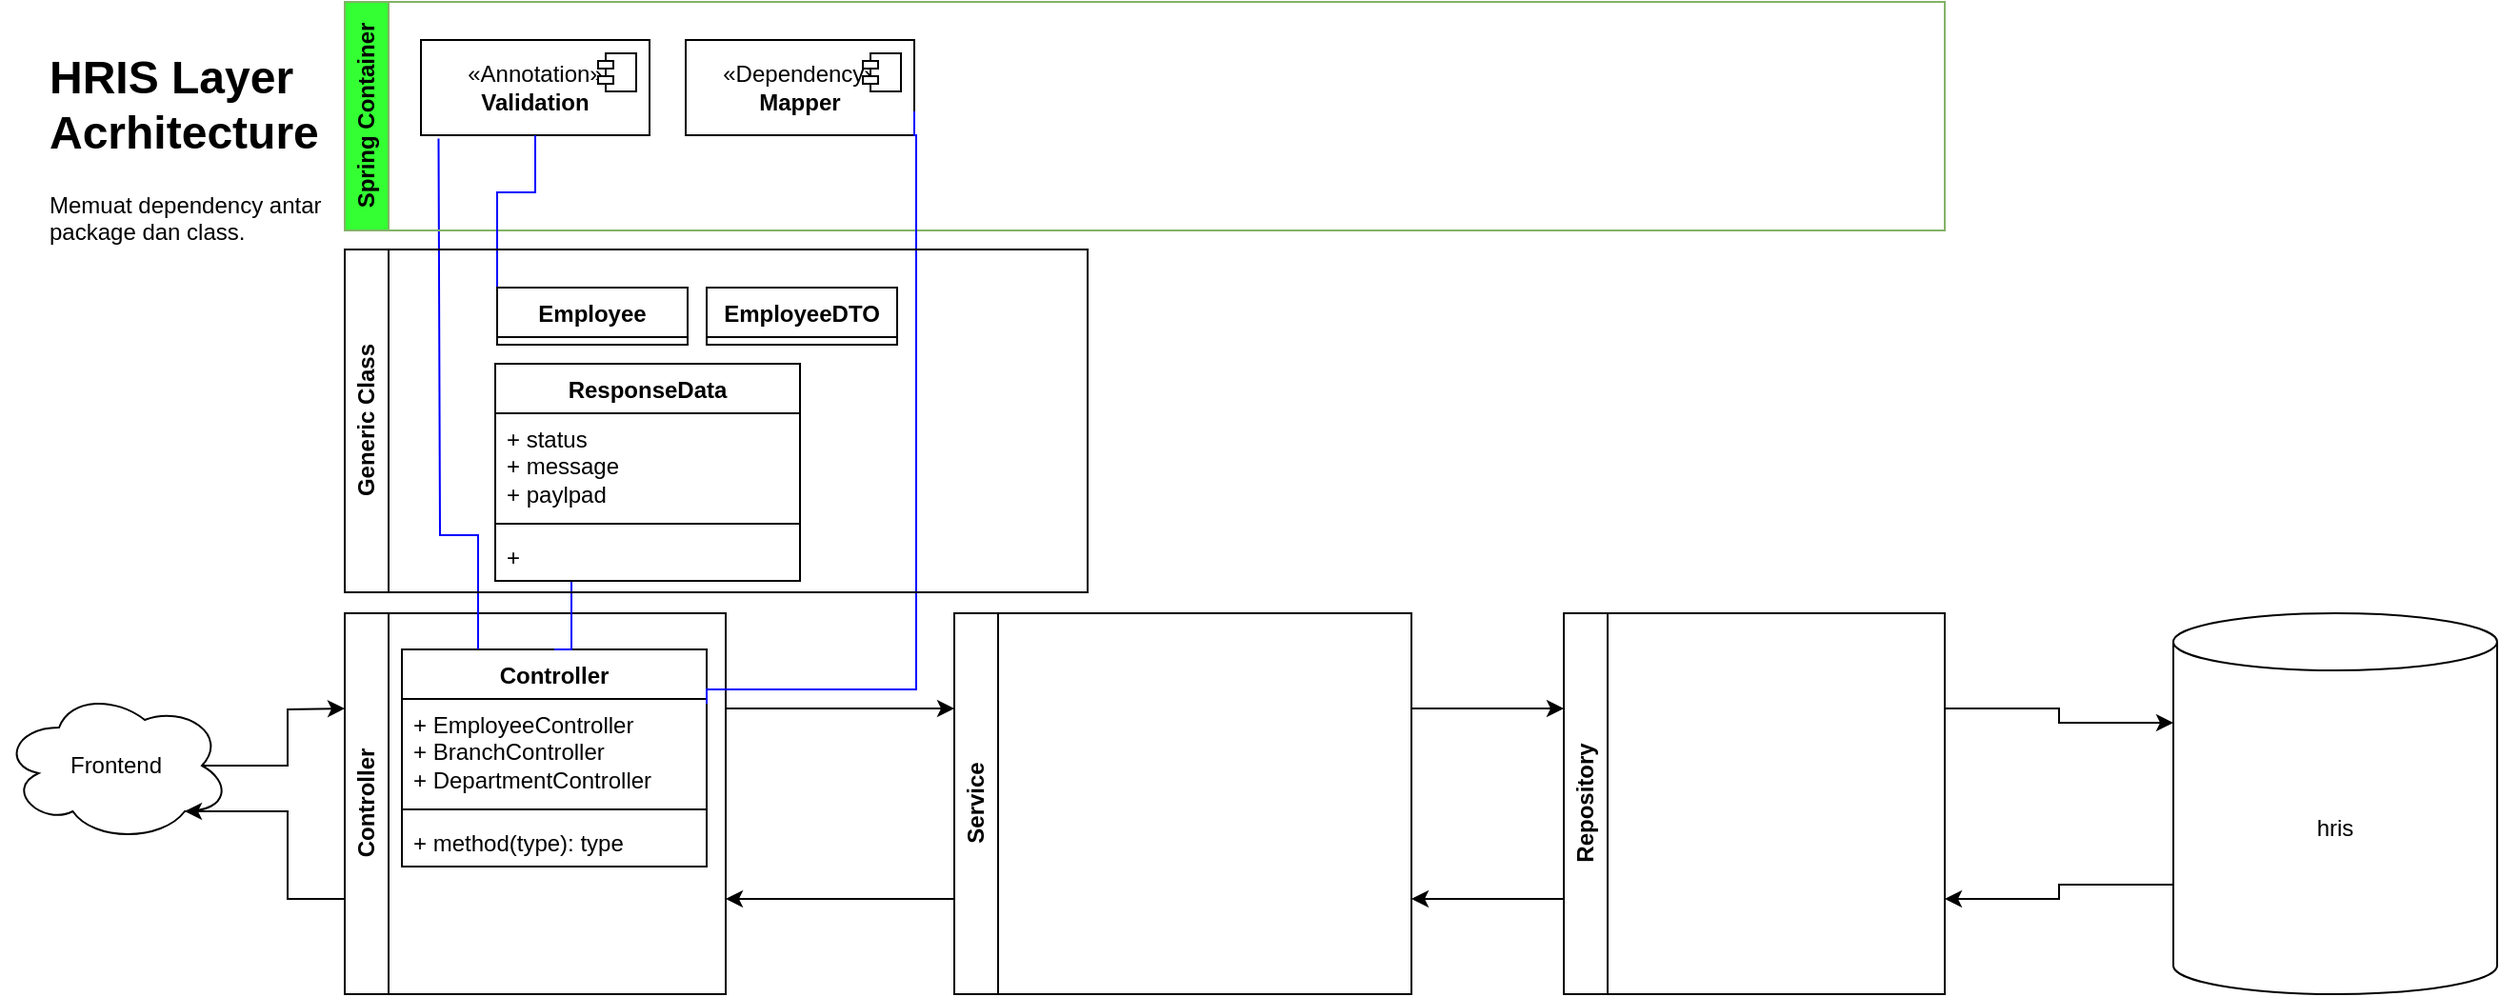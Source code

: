 <mxfile version="22.1.5" type="github" pages="5">
  <diagram name="Layer Architecture" id="UCrYf236vS9NTEXYpIBE">
    <mxGraphModel dx="2095" dy="1284" grid="1" gridSize="10" guides="1" tooltips="1" connect="1" arrows="1" fold="1" page="1" pageScale="1" pageWidth="1169" pageHeight="827" math="0" shadow="0">
      <root>
        <mxCell id="0" />
        <mxCell id="1" parent="0" />
        <mxCell id="ccGiKAOtUAh71gRQas-K-1" style="edgeStyle=orthogonalEdgeStyle;rounded=0;orthogonalLoop=1;jettySize=auto;html=1;exitX=1;exitY=0.25;exitDx=0;exitDy=0;entryX=0;entryY=0.25;entryDx=0;entryDy=0;" parent="1" source="3Y9ApGFQtoccB5MLMESt-1" target="3Y9ApGFQtoccB5MLMESt-2" edge="1">
          <mxGeometry relative="1" as="geometry" />
        </mxCell>
        <mxCell id="3Y9ApGFQtoccB5MLMESt-1" value="Controller" style="swimlane;horizontal=0;whiteSpace=wrap;html=1;" parent="1" vertex="1">
          <mxGeometry x="40" y="241" width="200" height="200" as="geometry" />
        </mxCell>
        <mxCell id="HUeQ17GyRzUXmErAIR5Y-10" value="Controller" style="swimlane;fontStyle=1;align=center;verticalAlign=top;childLayout=stackLayout;horizontal=1;startSize=26;horizontalStack=0;resizeParent=1;resizeParentMax=0;resizeLast=0;collapsible=1;marginBottom=0;whiteSpace=wrap;html=1;" vertex="1" parent="3Y9ApGFQtoccB5MLMESt-1">
          <mxGeometry x="30" y="19" width="160" height="114" as="geometry" />
        </mxCell>
        <mxCell id="HUeQ17GyRzUXmErAIR5Y-11" value="+ EmployeeController&lt;br&gt;+ BranchController&lt;br&gt;+ DepartmentController" style="text;strokeColor=none;fillColor=none;align=left;verticalAlign=top;spacingLeft=4;spacingRight=4;overflow=hidden;rotatable=0;points=[[0,0.5],[1,0.5]];portConstraint=eastwest;whiteSpace=wrap;html=1;" vertex="1" parent="HUeQ17GyRzUXmErAIR5Y-10">
          <mxGeometry y="26" width="160" height="54" as="geometry" />
        </mxCell>
        <mxCell id="HUeQ17GyRzUXmErAIR5Y-12" value="" style="line;strokeWidth=1;fillColor=none;align=left;verticalAlign=middle;spacingTop=-1;spacingLeft=3;spacingRight=3;rotatable=0;labelPosition=right;points=[];portConstraint=eastwest;strokeColor=inherit;" vertex="1" parent="HUeQ17GyRzUXmErAIR5Y-10">
          <mxGeometry y="80" width="160" height="8" as="geometry" />
        </mxCell>
        <mxCell id="HUeQ17GyRzUXmErAIR5Y-13" value="+ method(type): type" style="text;strokeColor=none;fillColor=none;align=left;verticalAlign=top;spacingLeft=4;spacingRight=4;overflow=hidden;rotatable=0;points=[[0,0.5],[1,0.5]];portConstraint=eastwest;whiteSpace=wrap;html=1;" vertex="1" parent="HUeQ17GyRzUXmErAIR5Y-10">
          <mxGeometry y="88" width="160" height="26" as="geometry" />
        </mxCell>
        <mxCell id="ccGiKAOtUAh71gRQas-K-2" style="edgeStyle=orthogonalEdgeStyle;rounded=0;orthogonalLoop=1;jettySize=auto;html=1;exitX=0;exitY=0.75;exitDx=0;exitDy=0;entryX=1;entryY=0.75;entryDx=0;entryDy=0;" parent="1" source="3Y9ApGFQtoccB5MLMESt-2" target="3Y9ApGFQtoccB5MLMESt-1" edge="1">
          <mxGeometry relative="1" as="geometry" />
        </mxCell>
        <mxCell id="ccGiKAOtUAh71gRQas-K-3" style="edgeStyle=orthogonalEdgeStyle;rounded=0;orthogonalLoop=1;jettySize=auto;html=1;exitX=1;exitY=0.25;exitDx=0;exitDy=0;entryX=0;entryY=0.25;entryDx=0;entryDy=0;" parent="1" source="3Y9ApGFQtoccB5MLMESt-2" target="3Y9ApGFQtoccB5MLMESt-3" edge="1">
          <mxGeometry relative="1" as="geometry" />
        </mxCell>
        <mxCell id="3Y9ApGFQtoccB5MLMESt-2" value="Service" style="swimlane;horizontal=0;whiteSpace=wrap;html=1;" parent="1" vertex="1">
          <mxGeometry x="360" y="241" width="240" height="200" as="geometry" />
        </mxCell>
        <mxCell id="ccGiKAOtUAh71gRQas-K-4" style="edgeStyle=orthogonalEdgeStyle;rounded=0;orthogonalLoop=1;jettySize=auto;html=1;exitX=0;exitY=0.75;exitDx=0;exitDy=0;entryX=1;entryY=0.75;entryDx=0;entryDy=0;" parent="1" source="3Y9ApGFQtoccB5MLMESt-3" target="3Y9ApGFQtoccB5MLMESt-2" edge="1">
          <mxGeometry relative="1" as="geometry" />
        </mxCell>
        <mxCell id="3Y9ApGFQtoccB5MLMESt-3" value="Repository" style="swimlane;horizontal=0;whiteSpace=wrap;html=1;" parent="1" vertex="1">
          <mxGeometry x="680" y="241" width="200" height="200" as="geometry" />
        </mxCell>
        <mxCell id="3Y9ApGFQtoccB5MLMESt-4" value="&lt;h1&gt;HRIS Layer Acrhitecture&lt;/h1&gt;&lt;p&gt;Memuat dependency antar package dan class.&lt;/p&gt;" style="text;html=1;strokeColor=none;fillColor=none;spacing=5;spacingTop=-20;whiteSpace=wrap;overflow=hidden;rounded=0;" parent="1" vertex="1">
          <mxGeometry x="-120" y="-60" width="190" height="120" as="geometry" />
        </mxCell>
        <mxCell id="ccGiKAOtUAh71gRQas-K-6" style="edgeStyle=orthogonalEdgeStyle;rounded=0;orthogonalLoop=1;jettySize=auto;html=1;exitX=0;exitY=0;exitDx=0;exitDy=142.5;exitPerimeter=0;entryX=1;entryY=0.75;entryDx=0;entryDy=0;" parent="1" source="3Y9ApGFQtoccB5MLMESt-5" target="3Y9ApGFQtoccB5MLMESt-3" edge="1">
          <mxGeometry relative="1" as="geometry" />
        </mxCell>
        <mxCell id="3Y9ApGFQtoccB5MLMESt-5" value="hris" style="shape=cylinder3;whiteSpace=wrap;html=1;boundedLbl=1;backgroundOutline=1;size=15;" parent="1" vertex="1">
          <mxGeometry x="1000" y="241" width="170" height="200" as="geometry" />
        </mxCell>
        <mxCell id="ccGiKAOtUAh71gRQas-K-9" style="edgeStyle=orthogonalEdgeStyle;rounded=0;orthogonalLoop=1;jettySize=auto;html=1;exitX=0.875;exitY=0.5;exitDx=0;exitDy=0;exitPerimeter=0;" parent="1" source="3Y9ApGFQtoccB5MLMESt-6" edge="1">
          <mxGeometry relative="1" as="geometry">
            <mxPoint x="40" y="291" as="targetPoint" />
          </mxGeometry>
        </mxCell>
        <mxCell id="3Y9ApGFQtoccB5MLMESt-6" value="Frontend" style="ellipse;shape=cloud;whiteSpace=wrap;html=1;" parent="1" vertex="1">
          <mxGeometry x="-140" y="281" width="120" height="80" as="geometry" />
        </mxCell>
        <mxCell id="ccGiKAOtUAh71gRQas-K-5" style="edgeStyle=orthogonalEdgeStyle;rounded=0;orthogonalLoop=1;jettySize=auto;html=1;exitX=1;exitY=0.25;exitDx=0;exitDy=0;entryX=0;entryY=0;entryDx=0;entryDy=57.5;entryPerimeter=0;" parent="1" source="3Y9ApGFQtoccB5MLMESt-3" target="3Y9ApGFQtoccB5MLMESt-5" edge="1">
          <mxGeometry relative="1" as="geometry" />
        </mxCell>
        <mxCell id="ccGiKAOtUAh71gRQas-K-8" style="edgeStyle=orthogonalEdgeStyle;rounded=0;orthogonalLoop=1;jettySize=auto;html=1;exitX=0;exitY=0.75;exitDx=0;exitDy=0;entryX=0.8;entryY=0.8;entryDx=0;entryDy=0;entryPerimeter=0;" parent="1" source="3Y9ApGFQtoccB5MLMESt-1" target="3Y9ApGFQtoccB5MLMESt-6" edge="1">
          <mxGeometry relative="1" as="geometry" />
        </mxCell>
        <mxCell id="HUeQ17GyRzUXmErAIR5Y-3" value="" style="endArrow=none;html=1;rounded=0;entryX=0.077;entryY=1.036;entryDx=0;entryDy=0;exitX=0.25;exitY=0;exitDx=0;exitDy=0;entryPerimeter=0;strokeColor=#0000FF;" edge="1" parent="1" source="HUeQ17GyRzUXmErAIR5Y-10" target="ccGiKAOtUAh71gRQas-K-10">
          <mxGeometry width="50" height="50" relative="1" as="geometry">
            <mxPoint x="430" y="170" as="sourcePoint" />
            <mxPoint x="480" y="120" as="targetPoint" />
            <Array as="points">
              <mxPoint x="110" y="200" />
              <mxPoint x="90" y="200" />
            </Array>
          </mxGeometry>
        </mxCell>
        <mxCell id="HUeQ17GyRzUXmErAIR5Y-4" value="Spring Container" style="swimlane;horizontal=0;whiteSpace=wrap;html=1;fillColor=#33FF33;strokeColor=#82b366;fillStyle=solid;labelBackgroundColor=none;gradientColor=none;" vertex="1" parent="1">
          <mxGeometry x="40" y="-80" width="840" height="120" as="geometry" />
        </mxCell>
        <mxCell id="ccGiKAOtUAh71gRQas-K-10" value="«Annotation»&lt;br&gt;&lt;b&gt;Validation&lt;/b&gt;" style="html=1;dropTarget=0;whiteSpace=wrap;" parent="HUeQ17GyRzUXmErAIR5Y-4" vertex="1">
          <mxGeometry x="40" y="20" width="120" height="50" as="geometry" />
        </mxCell>
        <mxCell id="ccGiKAOtUAh71gRQas-K-11" value="" style="shape=module;jettyWidth=8;jettyHeight=4;" parent="ccGiKAOtUAh71gRQas-K-10" vertex="1">
          <mxGeometry x="1" width="20" height="20" relative="1" as="geometry">
            <mxPoint x="-27" y="7" as="offset" />
          </mxGeometry>
        </mxCell>
        <mxCell id="KEICZuXnZ4ItDAZnTdmD-1" value="«Dependency»&lt;br&gt;&lt;b&gt;Mapper&lt;/b&gt;" style="html=1;dropTarget=0;whiteSpace=wrap;" vertex="1" parent="HUeQ17GyRzUXmErAIR5Y-4">
          <mxGeometry x="179" y="20" width="120" height="50" as="geometry" />
        </mxCell>
        <mxCell id="KEICZuXnZ4ItDAZnTdmD-2" value="" style="shape=module;jettyWidth=8;jettyHeight=4;" vertex="1" parent="KEICZuXnZ4ItDAZnTdmD-1">
          <mxGeometry x="1" width="20" height="20" relative="1" as="geometry">
            <mxPoint x="-27" y="7" as="offset" />
          </mxGeometry>
        </mxCell>
        <mxCell id="HUeQ17GyRzUXmErAIR5Y-9" value="" style="endArrow=none;html=1;rounded=0;entryX=0;entryY=0;entryDx=0;entryDy=0;exitX=0.5;exitY=1;exitDx=0;exitDy=0;strokeColor=#0000FF;" edge="1" parent="1" source="ccGiKAOtUAh71gRQas-K-10" target="HUeQ17GyRzUXmErAIR5Y-5">
          <mxGeometry width="50" height="50" relative="1" as="geometry">
            <mxPoint x="430" y="180" as="sourcePoint" />
            <mxPoint x="480" y="130" as="targetPoint" />
            <Array as="points">
              <mxPoint x="140" y="20" />
              <mxPoint x="120" y="20" />
            </Array>
          </mxGeometry>
        </mxCell>
        <mxCell id="HUeQ17GyRzUXmErAIR5Y-18" style="edgeStyle=orthogonalEdgeStyle;rounded=0;orthogonalLoop=1;jettySize=auto;html=1;exitX=0.5;exitY=0;exitDx=0;exitDy=0;entryX=0.25;entryY=1;entryDx=0;entryDy=0;strokeColor=#0000FF;endArrow=none;endFill=0;" edge="1" parent="1" source="HUeQ17GyRzUXmErAIR5Y-10" target="HUeQ17GyRzUXmErAIR5Y-14">
          <mxGeometry relative="1" as="geometry" />
        </mxCell>
        <mxCell id="KEICZuXnZ4ItDAZnTdmD-3" style="edgeStyle=orthogonalEdgeStyle;rounded=0;orthogonalLoop=1;jettySize=auto;html=1;exitX=1;exitY=0.75;exitDx=0;exitDy=0;entryX=1;entryY=0.25;entryDx=0;entryDy=0;endArrow=none;endFill=0;strokeColor=#0000FF;" edge="1" parent="1" source="KEICZuXnZ4ItDAZnTdmD-1" target="HUeQ17GyRzUXmErAIR5Y-10">
          <mxGeometry relative="1" as="geometry">
            <Array as="points">
              <mxPoint x="339" y="-10" />
              <mxPoint x="340" y="-10" />
              <mxPoint x="340" y="281" />
            </Array>
          </mxGeometry>
        </mxCell>
        <mxCell id="KEICZuXnZ4ItDAZnTdmD-8" value="Generic Class" style="swimlane;horizontal=0;whiteSpace=wrap;html=1;" vertex="1" parent="1">
          <mxGeometry x="40" y="50" width="390" height="180" as="geometry" />
        </mxCell>
        <mxCell id="HUeQ17GyRzUXmErAIR5Y-5" value="Employee" style="swimlane;fontStyle=1;align=center;verticalAlign=top;childLayout=stackLayout;horizontal=1;startSize=26;horizontalStack=0;resizeParent=1;resizeParentMax=0;resizeLast=0;collapsible=1;marginBottom=0;whiteSpace=wrap;html=1;" vertex="1" collapsed="1" parent="KEICZuXnZ4ItDAZnTdmD-8">
          <mxGeometry x="80" y="20" width="100" height="30" as="geometry">
            <mxRectangle x="96" y="60" width="160" height="86" as="alternateBounds" />
          </mxGeometry>
        </mxCell>
        <mxCell id="HUeQ17GyRzUXmErAIR5Y-6" value="+ field: type" style="text;strokeColor=none;fillColor=none;align=left;verticalAlign=top;spacingLeft=4;spacingRight=4;overflow=hidden;rotatable=0;points=[[0,0.5],[1,0.5]];portConstraint=eastwest;whiteSpace=wrap;html=1;" vertex="1" parent="HUeQ17GyRzUXmErAIR5Y-5">
          <mxGeometry y="26" width="160" height="26" as="geometry" />
        </mxCell>
        <mxCell id="HUeQ17GyRzUXmErAIR5Y-7" value="" style="line;strokeWidth=1;fillColor=none;align=left;verticalAlign=middle;spacingTop=-1;spacingLeft=3;spacingRight=3;rotatable=0;labelPosition=right;points=[];portConstraint=eastwest;strokeColor=inherit;" vertex="1" parent="HUeQ17GyRzUXmErAIR5Y-5">
          <mxGeometry y="52" width="160" height="8" as="geometry" />
        </mxCell>
        <mxCell id="HUeQ17GyRzUXmErAIR5Y-8" value="+ method(type): type" style="text;strokeColor=none;fillColor=none;align=left;verticalAlign=top;spacingLeft=4;spacingRight=4;overflow=hidden;rotatable=0;points=[[0,0.5],[1,0.5]];portConstraint=eastwest;whiteSpace=wrap;html=1;" vertex="1" parent="HUeQ17GyRzUXmErAIR5Y-5">
          <mxGeometry y="60" width="160" height="26" as="geometry" />
        </mxCell>
        <mxCell id="HUeQ17GyRzUXmErAIR5Y-14" value="ResponseData" style="swimlane;fontStyle=1;align=center;verticalAlign=top;childLayout=stackLayout;horizontal=1;startSize=26;horizontalStack=0;resizeParent=1;resizeParentMax=0;resizeLast=0;collapsible=1;marginBottom=0;whiteSpace=wrap;html=1;" vertex="1" parent="KEICZuXnZ4ItDAZnTdmD-8">
          <mxGeometry x="79" y="60" width="160" height="114" as="geometry">
            <mxRectangle x="96" y="100" width="100" height="30" as="alternateBounds" />
          </mxGeometry>
        </mxCell>
        <mxCell id="HUeQ17GyRzUXmErAIR5Y-15" value="+ status&lt;br&gt;+ message&lt;br&gt;+ paylpad" style="text;strokeColor=none;fillColor=none;align=left;verticalAlign=top;spacingLeft=4;spacingRight=4;overflow=hidden;rotatable=0;points=[[0,0.5],[1,0.5]];portConstraint=eastwest;whiteSpace=wrap;html=1;" vertex="1" parent="HUeQ17GyRzUXmErAIR5Y-14">
          <mxGeometry y="26" width="160" height="54" as="geometry" />
        </mxCell>
        <mxCell id="HUeQ17GyRzUXmErAIR5Y-16" value="" style="line;strokeWidth=1;fillColor=none;align=left;verticalAlign=middle;spacingTop=-1;spacingLeft=3;spacingRight=3;rotatable=0;labelPosition=right;points=[];portConstraint=eastwest;strokeColor=inherit;" vertex="1" parent="HUeQ17GyRzUXmErAIR5Y-14">
          <mxGeometry y="80" width="160" height="8" as="geometry" />
        </mxCell>
        <mxCell id="HUeQ17GyRzUXmErAIR5Y-17" value="+&amp;nbsp;" style="text;strokeColor=none;fillColor=none;align=left;verticalAlign=top;spacingLeft=4;spacingRight=4;overflow=hidden;rotatable=0;points=[[0,0.5],[1,0.5]];portConstraint=eastwest;whiteSpace=wrap;html=1;" vertex="1" parent="HUeQ17GyRzUXmErAIR5Y-14">
          <mxGeometry y="88" width="160" height="26" as="geometry" />
        </mxCell>
        <mxCell id="KEICZuXnZ4ItDAZnTdmD-9" value="EmployeeDTO" style="swimlane;fontStyle=1;align=center;verticalAlign=top;childLayout=stackLayout;horizontal=1;startSize=26;horizontalStack=0;resizeParent=1;resizeParentMax=0;resizeLast=0;collapsible=1;marginBottom=0;whiteSpace=wrap;html=1;" vertex="1" collapsed="1" parent="KEICZuXnZ4ItDAZnTdmD-8">
          <mxGeometry x="190" y="20" width="100" height="30" as="geometry">
            <mxRectangle x="96" y="60" width="160" height="86" as="alternateBounds" />
          </mxGeometry>
        </mxCell>
        <mxCell id="KEICZuXnZ4ItDAZnTdmD-10" value="+ field: type" style="text;strokeColor=none;fillColor=none;align=left;verticalAlign=top;spacingLeft=4;spacingRight=4;overflow=hidden;rotatable=0;points=[[0,0.5],[1,0.5]];portConstraint=eastwest;whiteSpace=wrap;html=1;" vertex="1" parent="KEICZuXnZ4ItDAZnTdmD-9">
          <mxGeometry y="26" width="160" height="26" as="geometry" />
        </mxCell>
        <mxCell id="KEICZuXnZ4ItDAZnTdmD-11" value="" style="line;strokeWidth=1;fillColor=none;align=left;verticalAlign=middle;spacingTop=-1;spacingLeft=3;spacingRight=3;rotatable=0;labelPosition=right;points=[];portConstraint=eastwest;strokeColor=inherit;" vertex="1" parent="KEICZuXnZ4ItDAZnTdmD-9">
          <mxGeometry y="52" width="160" height="8" as="geometry" />
        </mxCell>
        <mxCell id="KEICZuXnZ4ItDAZnTdmD-12" value="+ method(type): type" style="text;strokeColor=none;fillColor=none;align=left;verticalAlign=top;spacingLeft=4;spacingRight=4;overflow=hidden;rotatable=0;points=[[0,0.5],[1,0.5]];portConstraint=eastwest;whiteSpace=wrap;html=1;" vertex="1" parent="KEICZuXnZ4ItDAZnTdmD-9">
          <mxGeometry y="60" width="160" height="26" as="geometry" />
        </mxCell>
      </root>
    </mxGraphModel>
  </diagram>
  <diagram id="y4phbJsGuVcRboIemOIT" name="Tables">
    <mxGraphModel dx="880" dy="1261" grid="1" gridSize="10" guides="1" tooltips="1" connect="1" arrows="1" fold="1" page="1" pageScale="1" pageWidth="1169" pageHeight="827" math="0" shadow="0">
      <root>
        <mxCell id="0" />
        <mxCell id="1" parent="0" />
        <mxCell id="g5q6TM74w6CPrwSbScij-6" value="tbl_employee" style="swimlane;childLayout=stackLayout;horizontal=1;startSize=50;horizontalStack=0;rounded=1;fontSize=14;fontStyle=0;strokeWidth=2;resizeParent=0;resizeLast=1;shadow=0;dashed=0;align=center;arcSize=4;whiteSpace=wrap;html=1;" vertex="1" parent="1">
          <mxGeometry x="50" y="100" width="160" height="180" as="geometry" />
        </mxCell>
        <mxCell id="g5q6TM74w6CPrwSbScij-7" value="+ Id&lt;br&gt;+ first_name&lt;br&gt;+ last_name&lt;br&gt;+ password&lt;br&gt;+ email&lt;br&gt;+ hp&lt;br&gt;+ social_security_number&lt;br&gt;+ address" style="align=left;strokeColor=none;fillColor=none;spacingLeft=4;fontSize=12;verticalAlign=top;resizable=0;rotatable=0;part=1;html=1;" vertex="1" parent="g5q6TM74w6CPrwSbScij-6">
          <mxGeometry y="50" width="160" height="130" as="geometry" />
        </mxCell>
        <mxCell id="g5q6TM74w6CPrwSbScij-8" value="tbl_department" style="swimlane;childLayout=stackLayout;horizontal=1;startSize=50;horizontalStack=0;rounded=1;fontSize=14;fontStyle=0;strokeWidth=2;resizeParent=0;resizeLast=1;shadow=0;dashed=0;align=center;arcSize=4;whiteSpace=wrap;html=1;" vertex="1" parent="1">
          <mxGeometry x="270" y="-10" width="160" height="120" as="geometry" />
        </mxCell>
        <mxCell id="g5q6TM74w6CPrwSbScij-9" value="+ Id&lt;br&gt;+ departmentName" style="align=left;strokeColor=none;fillColor=none;spacingLeft=4;fontSize=12;verticalAlign=top;resizable=0;rotatable=0;part=1;html=1;" vertex="1" parent="g5q6TM74w6CPrwSbScij-8">
          <mxGeometry y="50" width="160" height="70" as="geometry" />
        </mxCell>
        <mxCell id="g5q6TM74w6CPrwSbScij-10" value="tbl_branch" style="swimlane;childLayout=stackLayout;horizontal=1;startSize=50;horizontalStack=0;rounded=1;fontSize=14;fontStyle=0;strokeWidth=2;resizeParent=0;resizeLast=1;shadow=0;dashed=0;align=center;arcSize=4;whiteSpace=wrap;html=1;" vertex="1" parent="1">
          <mxGeometry x="270" y="120" width="160" height="120" as="geometry" />
        </mxCell>
        <mxCell id="g5q6TM74w6CPrwSbScij-11" value="+ Id&lt;br&gt;+ address&lt;br&gt;+ branch_name" style="align=left;strokeColor=none;fillColor=none;spacingLeft=4;fontSize=12;verticalAlign=top;resizable=0;rotatable=0;part=1;html=1;" vertex="1" parent="g5q6TM74w6CPrwSbScij-10">
          <mxGeometry y="50" width="160" height="70" as="geometry" />
        </mxCell>
        <mxCell id="1xjOcd33WlK6ReFqqnaE-1" value="" style="edgeStyle=entityRelationEdgeStyle;fontSize=12;html=1;endArrow=ERoneToMany;rounded=0;entryX=1.006;entryY=0.192;entryDx=0;entryDy=0;entryPerimeter=0;exitX=0;exitY=0.25;exitDx=0;exitDy=0;" edge="1" parent="1" source="g5q6TM74w6CPrwSbScij-9" target="g5q6TM74w6CPrwSbScij-7">
          <mxGeometry width="100" height="100" relative="1" as="geometry">
            <mxPoint x="400" y="280" as="sourcePoint" />
            <mxPoint x="500" y="180" as="targetPoint" />
          </mxGeometry>
        </mxCell>
        <mxCell id="1xjOcd33WlK6ReFqqnaE-2" value="" style="edgeStyle=entityRelationEdgeStyle;fontSize=12;html=1;endArrow=ERmany;startArrow=ERmany;rounded=0;exitX=0;exitY=0.25;exitDx=0;exitDy=0;entryX=1;entryY=0.423;entryDx=0;entryDy=0;entryPerimeter=0;" edge="1" parent="1" source="g5q6TM74w6CPrwSbScij-11" target="g5q6TM74w6CPrwSbScij-7">
          <mxGeometry width="100" height="100" relative="1" as="geometry">
            <mxPoint x="400" y="280" as="sourcePoint" />
            <mxPoint x="500" y="180" as="targetPoint" />
          </mxGeometry>
        </mxCell>
        <mxCell id="1xjOcd33WlK6ReFqqnaE-3" value="tbl_employee_branch" style="swimlane;childLayout=stackLayout;horizontal=1;startSize=50;horizontalStack=0;rounded=1;fontSize=14;fontStyle=0;strokeWidth=2;resizeParent=0;resizeLast=1;shadow=0;dashed=0;align=center;arcSize=4;whiteSpace=wrap;html=1;" vertex="1" parent="1">
          <mxGeometry x="270" y="250" width="160" height="120" as="geometry" />
        </mxCell>
        <mxCell id="1xjOcd33WlK6ReFqqnaE-4" value="+ employee_id&lt;br&gt;+ branch_id" style="align=left;strokeColor=none;fillColor=none;spacingLeft=4;fontSize=12;verticalAlign=top;resizable=0;rotatable=0;part=1;html=1;" vertex="1" parent="1xjOcd33WlK6ReFqqnaE-3">
          <mxGeometry y="50" width="160" height="70" as="geometry" />
        </mxCell>
      </root>
    </mxGraphModel>
  </diagram>
  <diagram id="dTKKUcqOl04Ca_YgOmrZ" name="Controller">
    <mxGraphModel dx="880" dy="434" grid="1" gridSize="10" guides="1" tooltips="1" connect="1" arrows="1" fold="1" page="1" pageScale="1" pageWidth="1169" pageHeight="827" math="0" shadow="0">
      <root>
        <mxCell id="0" />
        <mxCell id="1" parent="0" />
      </root>
    </mxGraphModel>
  </diagram>
  <diagram id="5tzuUEj6nns0xoE4IxBb" name="Service">
    <mxGraphModel dx="880" dy="434" grid="1" gridSize="10" guides="1" tooltips="1" connect="1" arrows="1" fold="1" page="1" pageScale="1" pageWidth="1169" pageHeight="827" math="0" shadow="0">
      <root>
        <mxCell id="0" />
        <mxCell id="1" parent="0" />
      </root>
    </mxGraphModel>
  </diagram>
  <diagram id="2dMu5dsSUEz-gPGdP5zz" name="Repository">
    <mxGraphModel dx="880" dy="434" grid="1" gridSize="10" guides="1" tooltips="1" connect="1" arrows="1" fold="1" page="1" pageScale="1" pageWidth="1169" pageHeight="827" math="0" shadow="0">
      <root>
        <mxCell id="0" />
        <mxCell id="1" parent="0" />
      </root>
    </mxGraphModel>
  </diagram>
</mxfile>
